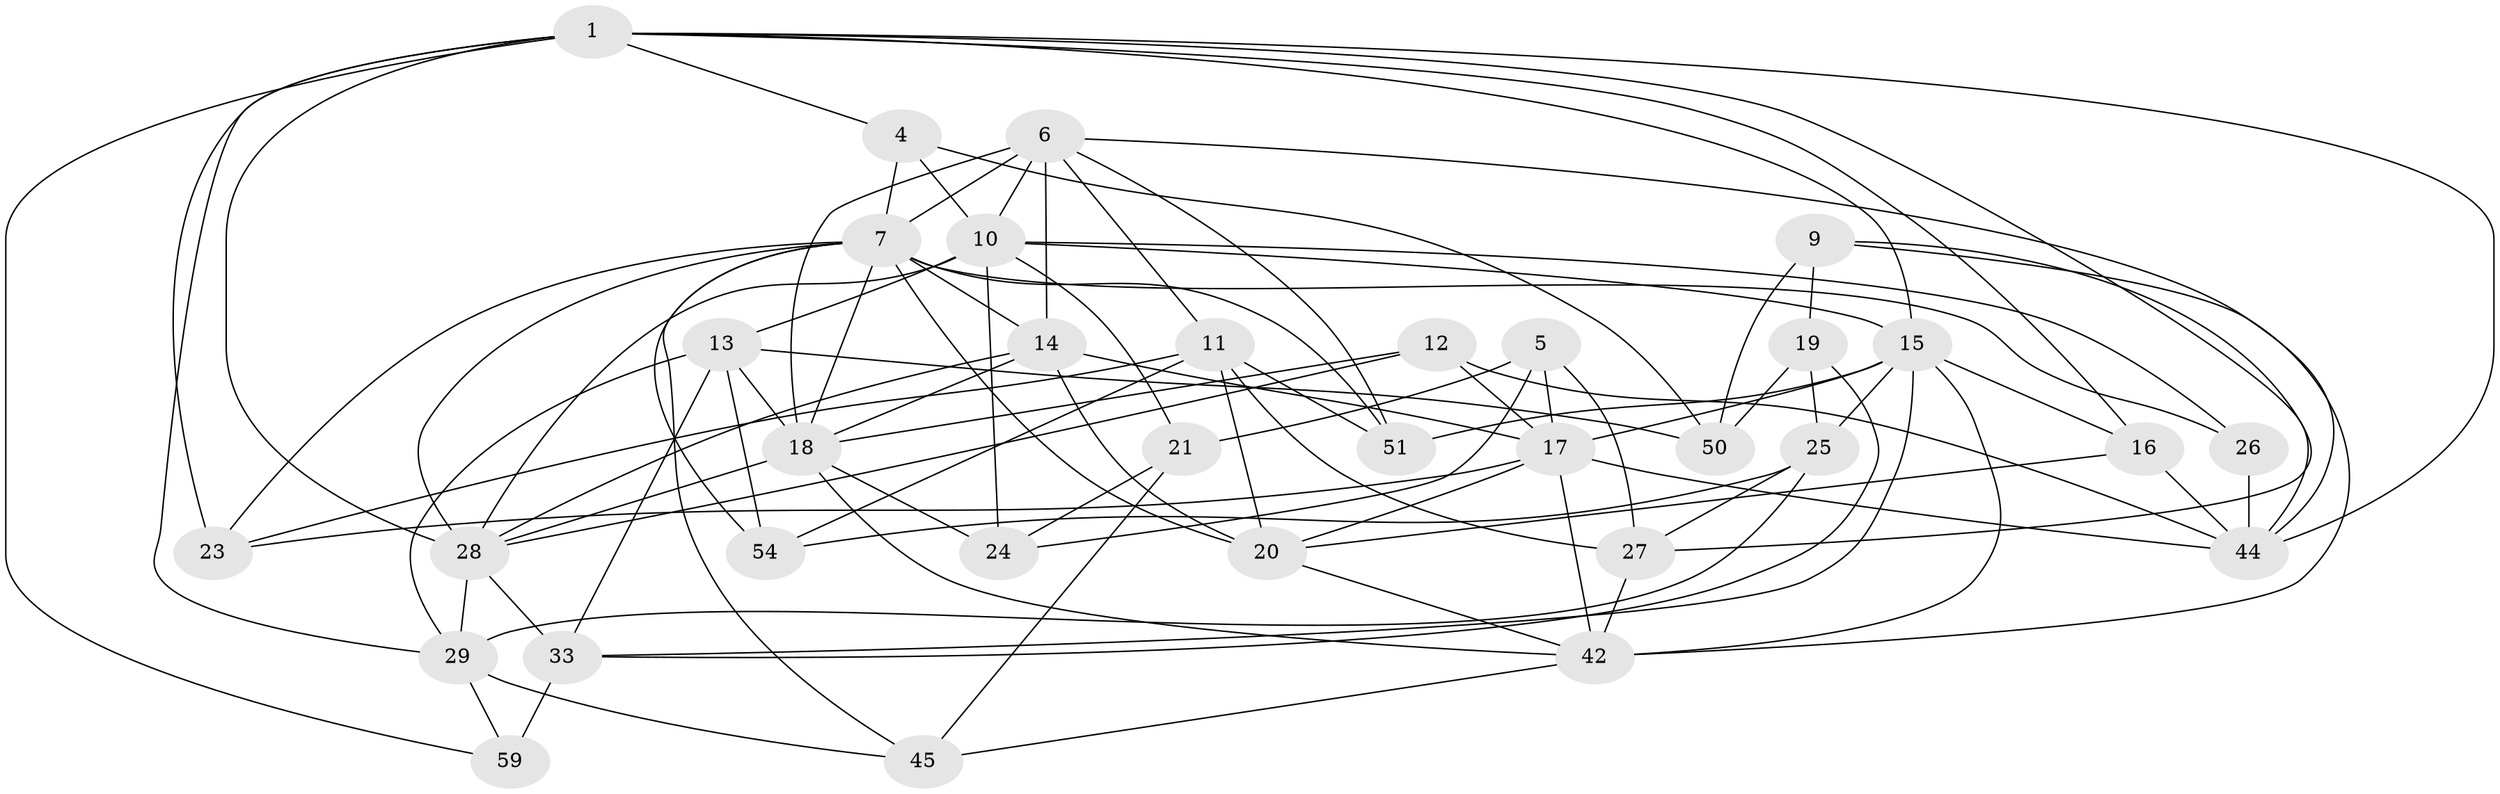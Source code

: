 // original degree distribution, {4: 1.0}
// Generated by graph-tools (version 1.1) at 2025/16/03/09/25 04:16:26]
// undirected, 33 vertices, 92 edges
graph export_dot {
graph [start="1"]
  node [color=gray90,style=filled];
  1 [super="+3+2"];
  4;
  5;
  6 [super="+32+40"];
  7 [super="+8+30"];
  9;
  10 [super="+62+22"];
  11 [super="+48"];
  12;
  13 [super="+64"];
  14 [super="+49"];
  15 [super="+57+31"];
  16;
  17 [super="+37"];
  18 [super="+47"];
  19;
  20 [super="+38"];
  21;
  23;
  24;
  25 [super="+58"];
  26;
  27 [super="+34"];
  28 [super="+36+41"];
  29 [super="+55"];
  33 [super="+35"];
  42 [super="+63+61"];
  44 [super="+53+46"];
  45;
  50;
  51;
  54;
  59;
  1 -- 16;
  1 -- 15;
  1 -- 4;
  1 -- 23;
  1 -- 59;
  1 -- 44;
  1 -- 28;
  1 -- 27;
  1 -- 29 [weight=2];
  4 -- 50;
  4 -- 10;
  4 -- 7;
  5 -- 27;
  5 -- 21;
  5 -- 24;
  5 -- 17;
  6 -- 11;
  6 -- 18 [weight=2];
  6 -- 10;
  6 -- 51;
  6 -- 14;
  6 -- 44;
  6 -- 7;
  7 -- 23;
  7 -- 20;
  7 -- 18 [weight=2];
  7 -- 51;
  7 -- 26;
  7 -- 45;
  7 -- 14;
  7 -- 54;
  7 -- 28;
  9 -- 44;
  9 -- 50;
  9 -- 19;
  9 -- 42;
  10 -- 13;
  10 -- 15;
  10 -- 24;
  10 -- 26;
  10 -- 21;
  10 -- 28;
  11 -- 51;
  11 -- 54;
  11 -- 27;
  11 -- 20;
  11 -- 23;
  12 -- 17;
  12 -- 28;
  12 -- 18;
  12 -- 44;
  13 -- 50;
  13 -- 33;
  13 -- 54;
  13 -- 18;
  13 -- 29;
  14 -- 20;
  14 -- 28;
  14 -- 18;
  14 -- 17;
  15 -- 25;
  15 -- 33;
  15 -- 16;
  15 -- 42;
  15 -- 51;
  15 -- 17;
  16 -- 20;
  16 -- 44;
  17 -- 23;
  17 -- 42;
  17 -- 20;
  17 -- 44;
  18 -- 28;
  18 -- 42;
  18 -- 24;
  19 -- 25;
  19 -- 50;
  19 -- 33;
  20 -- 42;
  21 -- 24;
  21 -- 45;
  25 -- 29 [weight=2];
  25 -- 27;
  25 -- 54;
  26 -- 44 [weight=2];
  27 -- 42 [weight=2];
  28 -- 29;
  28 -- 33;
  29 -- 45;
  29 -- 59;
  33 -- 59 [weight=2];
  42 -- 45;
}
